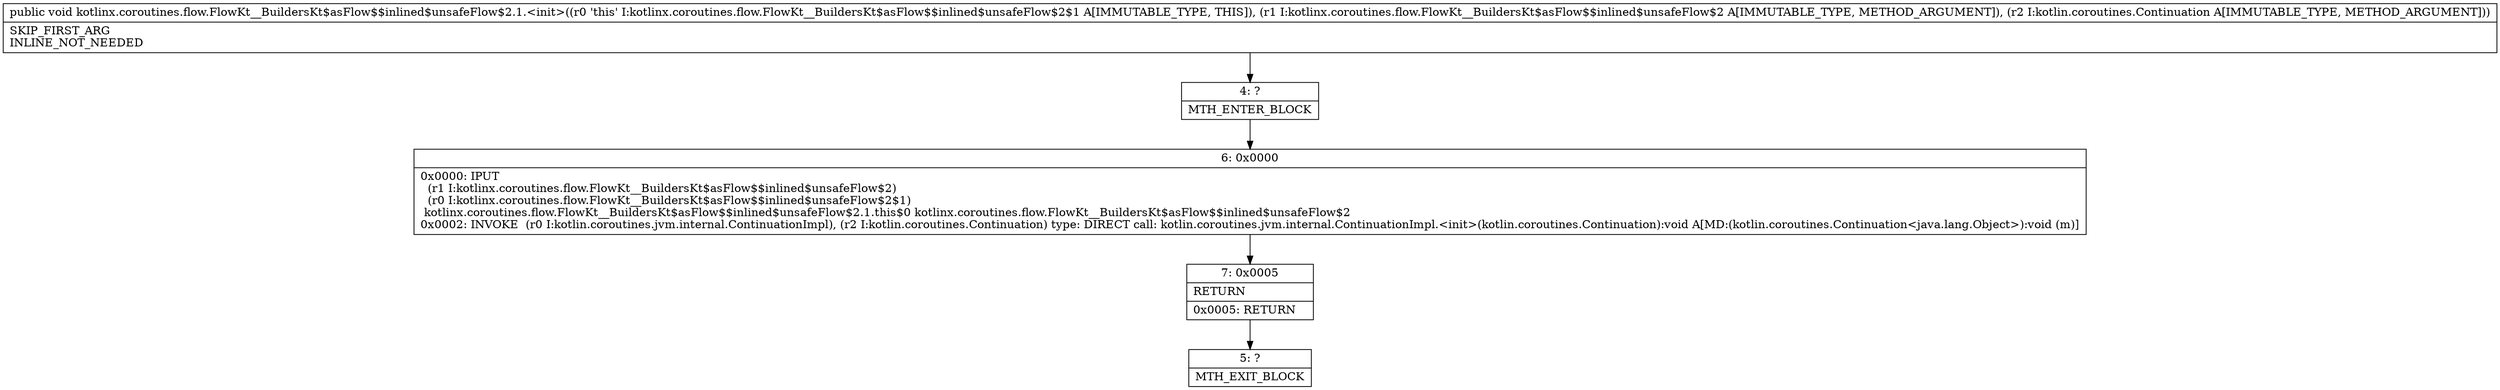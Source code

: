 digraph "CFG forkotlinx.coroutines.flow.FlowKt__BuildersKt$asFlow$$inlined$unsafeFlow$2.1.\<init\>(Lkotlinx\/coroutines\/flow\/FlowKt__BuildersKt$asFlow$$inlined$unsafeFlow$2;Lkotlin\/coroutines\/Continuation;)V" {
Node_4 [shape=record,label="{4\:\ ?|MTH_ENTER_BLOCK\l}"];
Node_6 [shape=record,label="{6\:\ 0x0000|0x0000: IPUT  \l  (r1 I:kotlinx.coroutines.flow.FlowKt__BuildersKt$asFlow$$inlined$unsafeFlow$2)\l  (r0 I:kotlinx.coroutines.flow.FlowKt__BuildersKt$asFlow$$inlined$unsafeFlow$2$1)\l kotlinx.coroutines.flow.FlowKt__BuildersKt$asFlow$$inlined$unsafeFlow$2.1.this$0 kotlinx.coroutines.flow.FlowKt__BuildersKt$asFlow$$inlined$unsafeFlow$2 \l0x0002: INVOKE  (r0 I:kotlin.coroutines.jvm.internal.ContinuationImpl), (r2 I:kotlin.coroutines.Continuation) type: DIRECT call: kotlin.coroutines.jvm.internal.ContinuationImpl.\<init\>(kotlin.coroutines.Continuation):void A[MD:(kotlin.coroutines.Continuation\<java.lang.Object\>):void (m)]\l}"];
Node_7 [shape=record,label="{7\:\ 0x0005|RETURN\l|0x0005: RETURN   \l}"];
Node_5 [shape=record,label="{5\:\ ?|MTH_EXIT_BLOCK\l}"];
MethodNode[shape=record,label="{public void kotlinx.coroutines.flow.FlowKt__BuildersKt$asFlow$$inlined$unsafeFlow$2.1.\<init\>((r0 'this' I:kotlinx.coroutines.flow.FlowKt__BuildersKt$asFlow$$inlined$unsafeFlow$2$1 A[IMMUTABLE_TYPE, THIS]), (r1 I:kotlinx.coroutines.flow.FlowKt__BuildersKt$asFlow$$inlined$unsafeFlow$2 A[IMMUTABLE_TYPE, METHOD_ARGUMENT]), (r2 I:kotlin.coroutines.Continuation A[IMMUTABLE_TYPE, METHOD_ARGUMENT]))  | SKIP_FIRST_ARG\lINLINE_NOT_NEEDED\l}"];
MethodNode -> Node_4;Node_4 -> Node_6;
Node_6 -> Node_7;
Node_7 -> Node_5;
}

